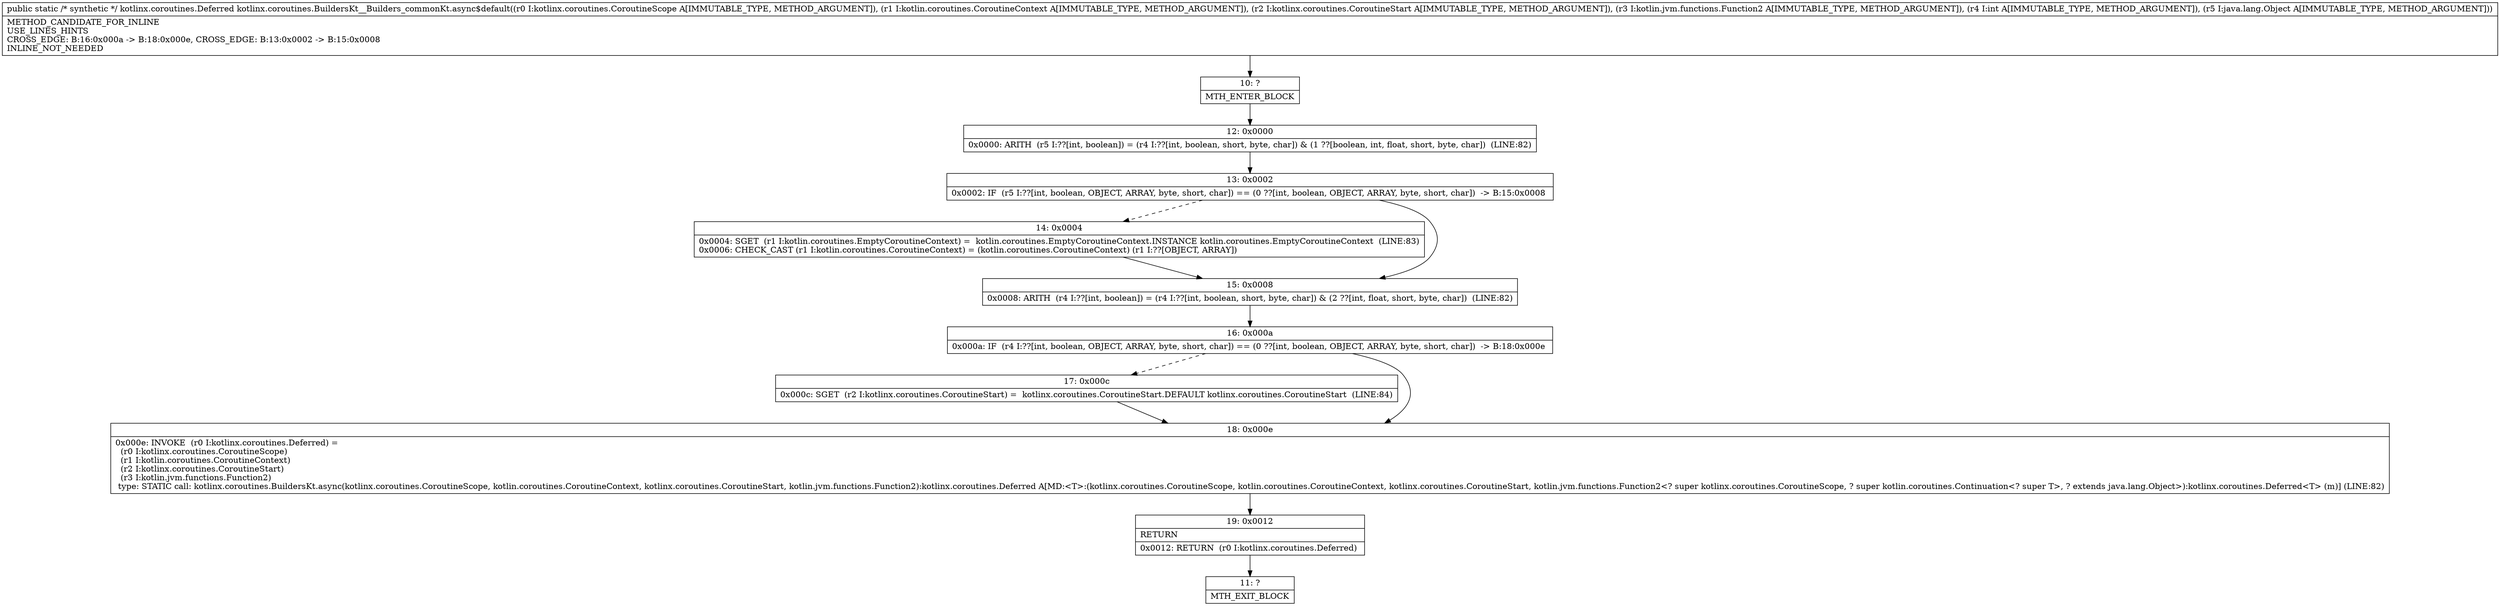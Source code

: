 digraph "CFG forkotlinx.coroutines.BuildersKt__Builders_commonKt.async$default(Lkotlinx\/coroutines\/CoroutineScope;Lkotlin\/coroutines\/CoroutineContext;Lkotlinx\/coroutines\/CoroutineStart;Lkotlin\/jvm\/functions\/Function2;ILjava\/lang\/Object;)Lkotlinx\/coroutines\/Deferred;" {
Node_10 [shape=record,label="{10\:\ ?|MTH_ENTER_BLOCK\l}"];
Node_12 [shape=record,label="{12\:\ 0x0000|0x0000: ARITH  (r5 I:??[int, boolean]) = (r4 I:??[int, boolean, short, byte, char]) & (1 ??[boolean, int, float, short, byte, char])  (LINE:82)\l}"];
Node_13 [shape=record,label="{13\:\ 0x0002|0x0002: IF  (r5 I:??[int, boolean, OBJECT, ARRAY, byte, short, char]) == (0 ??[int, boolean, OBJECT, ARRAY, byte, short, char])  \-\> B:15:0x0008 \l}"];
Node_14 [shape=record,label="{14\:\ 0x0004|0x0004: SGET  (r1 I:kotlin.coroutines.EmptyCoroutineContext) =  kotlin.coroutines.EmptyCoroutineContext.INSTANCE kotlin.coroutines.EmptyCoroutineContext  (LINE:83)\l0x0006: CHECK_CAST (r1 I:kotlin.coroutines.CoroutineContext) = (kotlin.coroutines.CoroutineContext) (r1 I:??[OBJECT, ARRAY]) \l}"];
Node_15 [shape=record,label="{15\:\ 0x0008|0x0008: ARITH  (r4 I:??[int, boolean]) = (r4 I:??[int, boolean, short, byte, char]) & (2 ??[int, float, short, byte, char])  (LINE:82)\l}"];
Node_16 [shape=record,label="{16\:\ 0x000a|0x000a: IF  (r4 I:??[int, boolean, OBJECT, ARRAY, byte, short, char]) == (0 ??[int, boolean, OBJECT, ARRAY, byte, short, char])  \-\> B:18:0x000e \l}"];
Node_17 [shape=record,label="{17\:\ 0x000c|0x000c: SGET  (r2 I:kotlinx.coroutines.CoroutineStart) =  kotlinx.coroutines.CoroutineStart.DEFAULT kotlinx.coroutines.CoroutineStart  (LINE:84)\l}"];
Node_18 [shape=record,label="{18\:\ 0x000e|0x000e: INVOKE  (r0 I:kotlinx.coroutines.Deferred) = \l  (r0 I:kotlinx.coroutines.CoroutineScope)\l  (r1 I:kotlin.coroutines.CoroutineContext)\l  (r2 I:kotlinx.coroutines.CoroutineStart)\l  (r3 I:kotlin.jvm.functions.Function2)\l type: STATIC call: kotlinx.coroutines.BuildersKt.async(kotlinx.coroutines.CoroutineScope, kotlin.coroutines.CoroutineContext, kotlinx.coroutines.CoroutineStart, kotlin.jvm.functions.Function2):kotlinx.coroutines.Deferred A[MD:\<T\>:(kotlinx.coroutines.CoroutineScope, kotlin.coroutines.CoroutineContext, kotlinx.coroutines.CoroutineStart, kotlin.jvm.functions.Function2\<? super kotlinx.coroutines.CoroutineScope, ? super kotlin.coroutines.Continuation\<? super T\>, ? extends java.lang.Object\>):kotlinx.coroutines.Deferred\<T\> (m)] (LINE:82)\l}"];
Node_19 [shape=record,label="{19\:\ 0x0012|RETURN\l|0x0012: RETURN  (r0 I:kotlinx.coroutines.Deferred) \l}"];
Node_11 [shape=record,label="{11\:\ ?|MTH_EXIT_BLOCK\l}"];
MethodNode[shape=record,label="{public static \/* synthetic *\/ kotlinx.coroutines.Deferred kotlinx.coroutines.BuildersKt__Builders_commonKt.async$default((r0 I:kotlinx.coroutines.CoroutineScope A[IMMUTABLE_TYPE, METHOD_ARGUMENT]), (r1 I:kotlin.coroutines.CoroutineContext A[IMMUTABLE_TYPE, METHOD_ARGUMENT]), (r2 I:kotlinx.coroutines.CoroutineStart A[IMMUTABLE_TYPE, METHOD_ARGUMENT]), (r3 I:kotlin.jvm.functions.Function2 A[IMMUTABLE_TYPE, METHOD_ARGUMENT]), (r4 I:int A[IMMUTABLE_TYPE, METHOD_ARGUMENT]), (r5 I:java.lang.Object A[IMMUTABLE_TYPE, METHOD_ARGUMENT]))  | METHOD_CANDIDATE_FOR_INLINE\lUSE_LINES_HINTS\lCROSS_EDGE: B:16:0x000a \-\> B:18:0x000e, CROSS_EDGE: B:13:0x0002 \-\> B:15:0x0008\lINLINE_NOT_NEEDED\l}"];
MethodNode -> Node_10;Node_10 -> Node_12;
Node_12 -> Node_13;
Node_13 -> Node_14[style=dashed];
Node_13 -> Node_15;
Node_14 -> Node_15;
Node_15 -> Node_16;
Node_16 -> Node_17[style=dashed];
Node_16 -> Node_18;
Node_17 -> Node_18;
Node_18 -> Node_19;
Node_19 -> Node_11;
}

